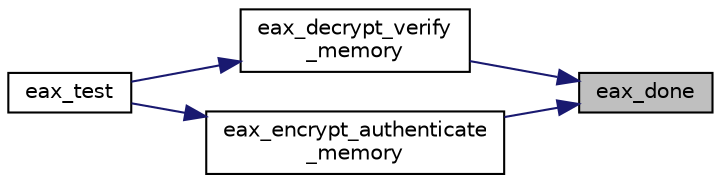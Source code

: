 digraph "eax_done"
{
 // LATEX_PDF_SIZE
  edge [fontname="Helvetica",fontsize="10",labelfontname="Helvetica",labelfontsize="10"];
  node [fontname="Helvetica",fontsize="10",shape=record];
  rankdir="RL";
  Node7 [label="eax_done",height=0.2,width=0.4,color="black", fillcolor="grey75", style="filled", fontcolor="black",tooltip="Terminate an EAX session and get the tag."];
  Node7 -> Node8 [dir="back",color="midnightblue",fontsize="10",style="solid",fontname="Helvetica"];
  Node8 [label="eax_decrypt_verify\l_memory",height=0.2,width=0.4,color="black", fillcolor="white", style="filled",URL="$eax__decrypt__verify__memory_8c.html#ab4d3f7a8561cc2cbce16949a1ee0d00c",tooltip="Decrypt a block of memory and verify the provided MAC tag with EAX."];
  Node8 -> Node9 [dir="back",color="midnightblue",fontsize="10",style="solid",fontname="Helvetica"];
  Node9 [label="eax_test",height=0.2,width=0.4,color="black", fillcolor="white", style="filled",URL="$eax__test_8c.html#a9e708c531b1c375a3d086f43a192c455",tooltip="Test the EAX implementation."];
  Node7 -> Node10 [dir="back",color="midnightblue",fontsize="10",style="solid",fontname="Helvetica"];
  Node10 [label="eax_encrypt_authenticate\l_memory",height=0.2,width=0.4,color="black", fillcolor="white", style="filled",URL="$eax__encrypt__authenticate__memory_8c.html#ae398a749e5591537487ab93b4a9fec24",tooltip="EAX encrypt and produce an authentication tag."];
  Node10 -> Node9 [dir="back",color="midnightblue",fontsize="10",style="solid",fontname="Helvetica"];
}
